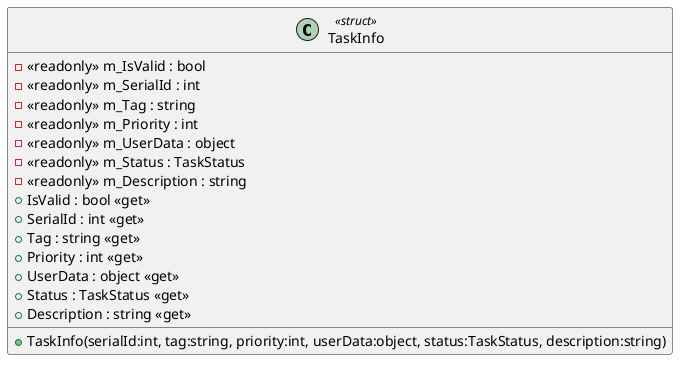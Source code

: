 @startuml
class TaskInfo <<struct>> {
    - <<readonly>> m_IsValid : bool
    - <<readonly>> m_SerialId : int
    - <<readonly>> m_Tag : string
    - <<readonly>> m_Priority : int
    - <<readonly>> m_UserData : object
    - <<readonly>> m_Status : TaskStatus
    - <<readonly>> m_Description : string
    + TaskInfo(serialId:int, tag:string, priority:int, userData:object, status:TaskStatus, description:string)
    + IsValid : bool <<get>>
    + SerialId : int <<get>>
    + Tag : string <<get>>
    + Priority : int <<get>>
    + UserData : object <<get>>
    + Status : TaskStatus <<get>>
    + Description : string <<get>>
}
@enduml
